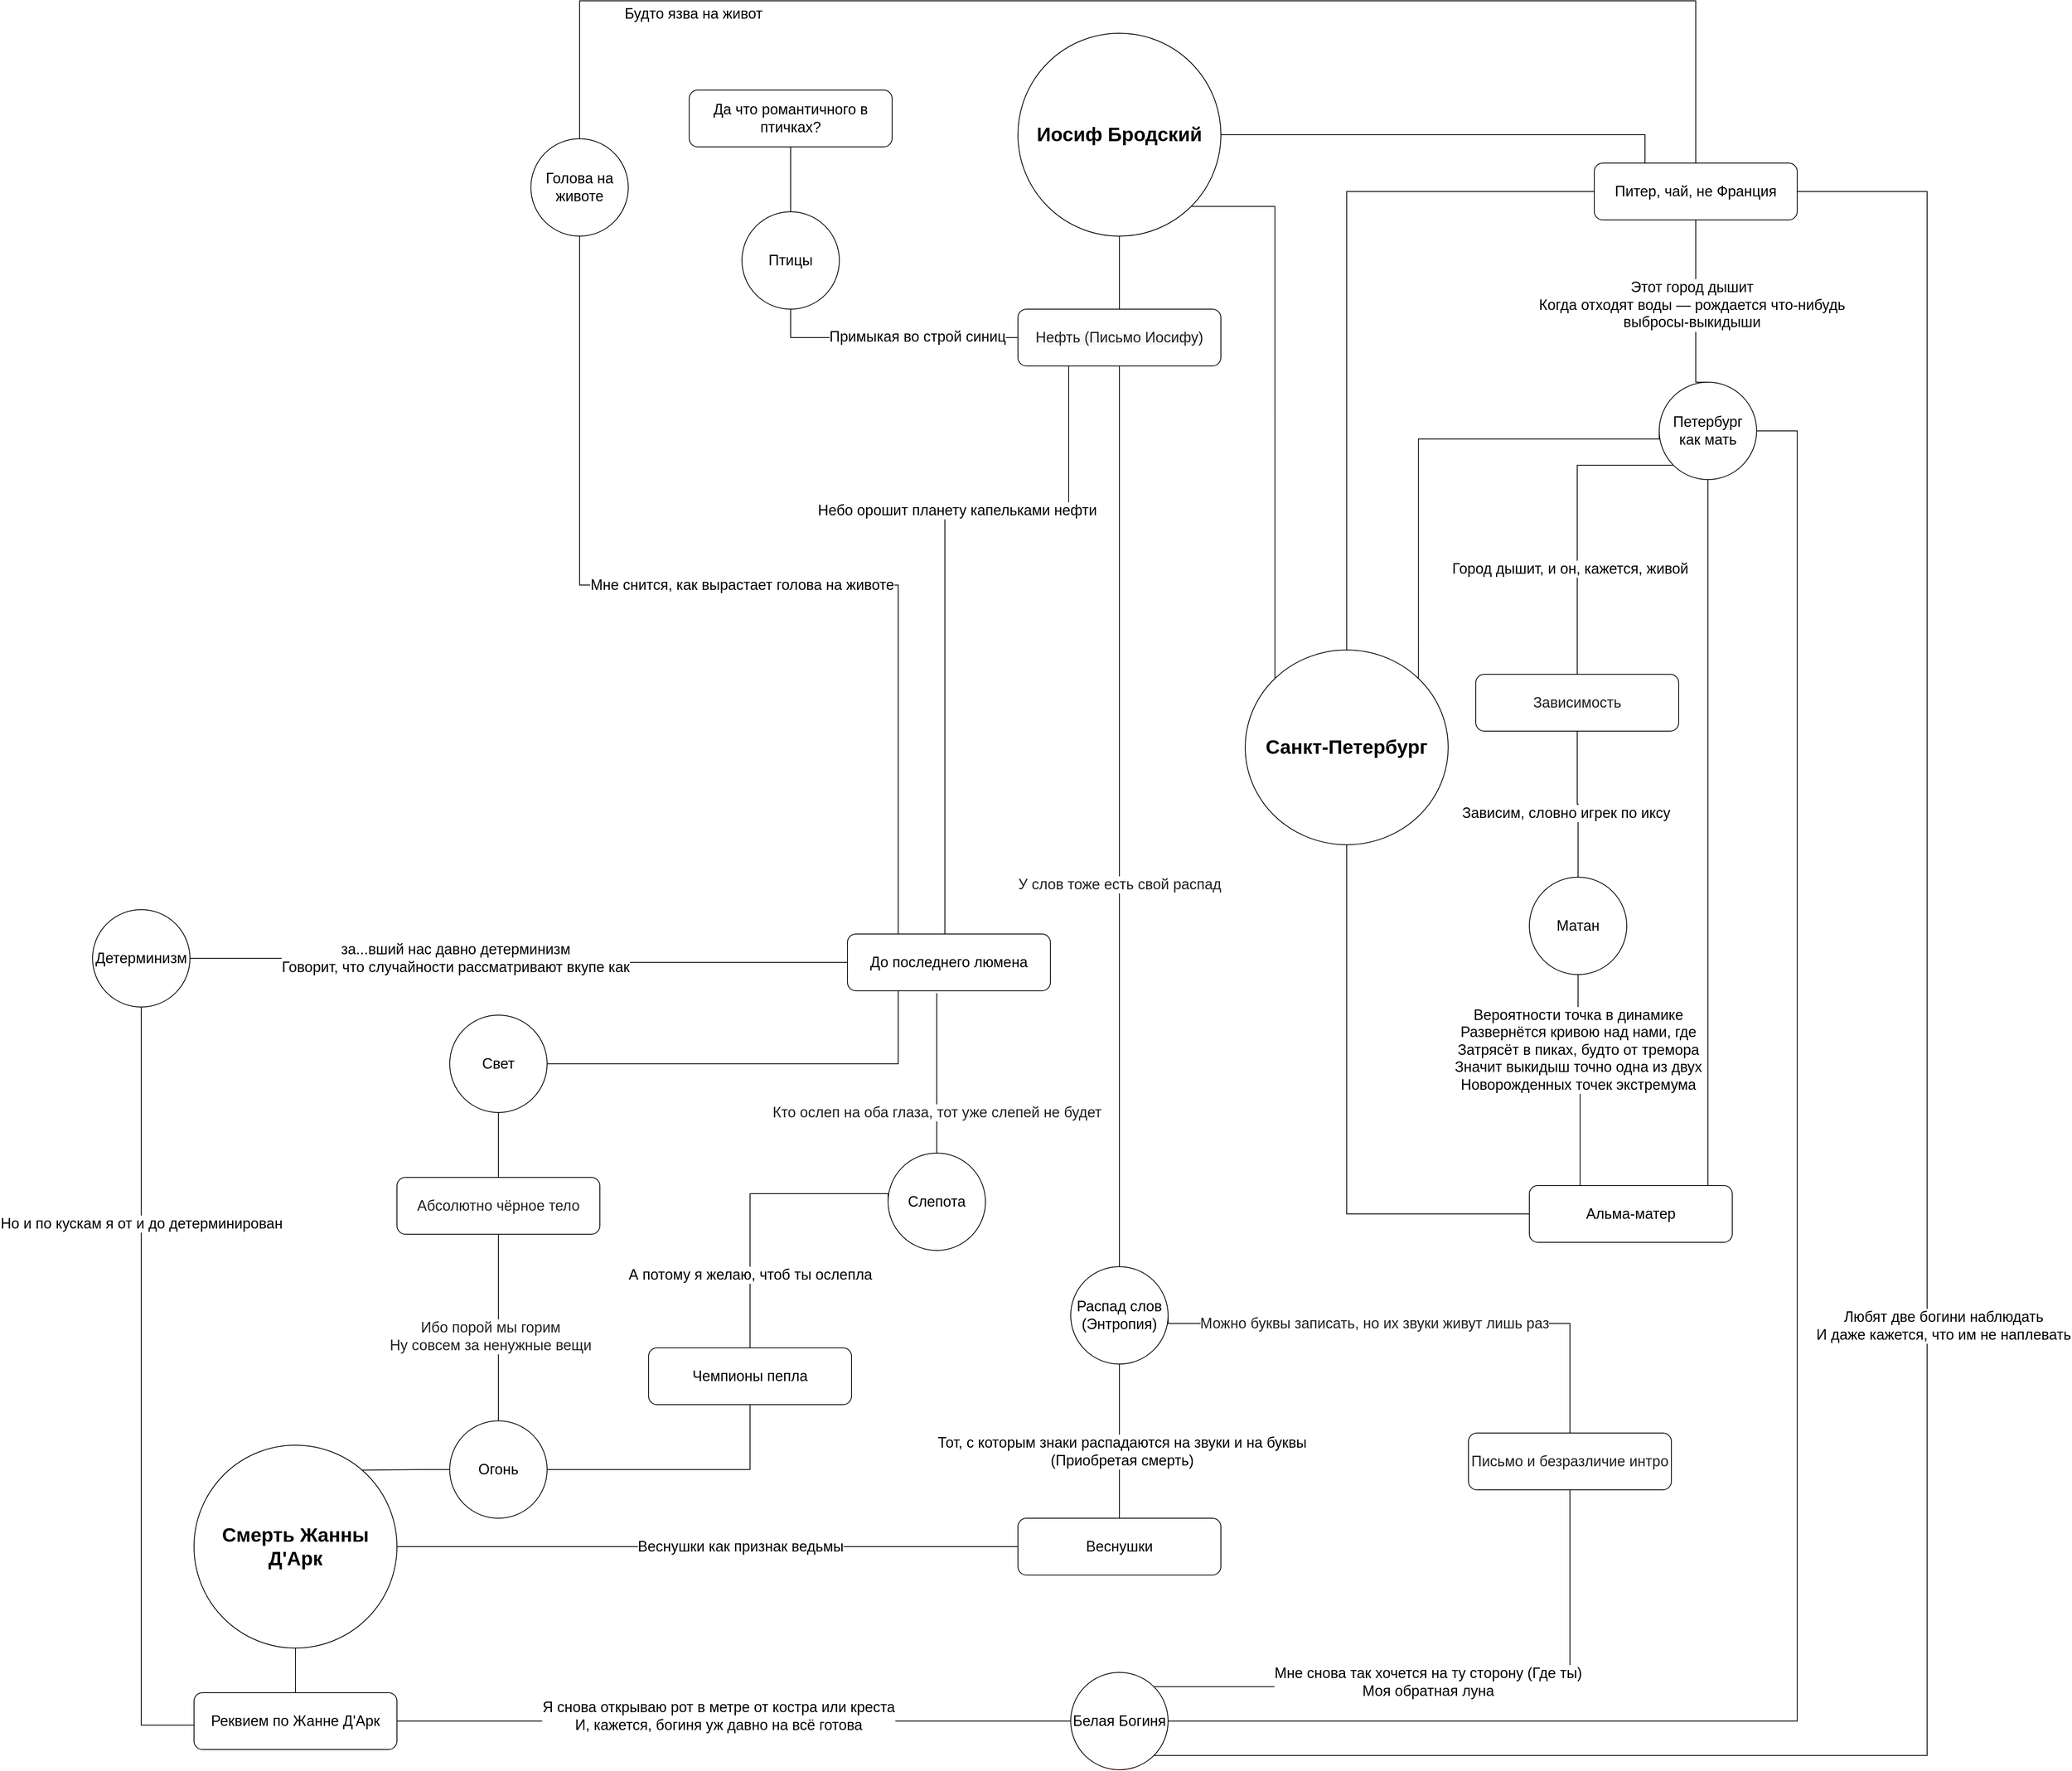 <mxfile version="14.3.2" type="github">
  <diagram id="hLvbFPvER6smxe1DaEyC" name="Page-1">
    <mxGraphModel dx="4622" dy="4001" grid="1" gridSize="10" guides="1" tooltips="1" connect="1" arrows="1" fold="1" page="1" pageScale="1" pageWidth="827" pageHeight="1169" math="0" shadow="0">
      <root>
        <mxCell id="0" />
        <mxCell id="1" parent="0" />
        <mxCell id="lqc5_xZJ1Iw9UYwcaw_J-13" style="edgeStyle=orthogonalEdgeStyle;rounded=0;orthogonalLoop=1;jettySize=auto;html=1;entryX=0;entryY=0.5;entryDx=0;entryDy=0;endArrow=none;endFill=0;exitX=0.5;exitY=0;exitDx=0;exitDy=0;" parent="1" source="1c6ZH7vMenbnLPpmqNAf-1" target="1c6ZH7vMenbnLPpmqNAf-60" edge="1">
          <mxGeometry relative="1" as="geometry" />
        </mxCell>
        <mxCell id="lqc5_xZJ1Iw9UYwcaw_J-24" style="edgeStyle=orthogonalEdgeStyle;rounded=0;orthogonalLoop=1;jettySize=auto;html=1;entryX=1;entryY=1;entryDx=0;entryDy=0;endArrow=none;endFill=0;exitX=0;exitY=0;exitDx=0;exitDy=0;" parent="1" source="1c6ZH7vMenbnLPpmqNAf-1" target="1c6ZH7vMenbnLPpmqNAf-2" edge="1">
          <mxGeometry relative="1" as="geometry">
            <Array as="points">
              <mxPoint x="-83" y="-877" />
            </Array>
          </mxGeometry>
        </mxCell>
        <mxCell id="1c6ZH7vMenbnLPpmqNAf-1" value="&lt;b&gt;&lt;font style=&quot;font-size: 24px&quot;&gt;Санкт-Петербург&lt;/font&gt;&lt;/b&gt;" style="ellipse;whiteSpace=wrap;html=1;" parent="1" vertex="1">
          <mxGeometry x="-120" y="-330" width="250" height="240" as="geometry" />
        </mxCell>
        <mxCell id="lqc5_xZJ1Iw9UYwcaw_J-55" style="edgeStyle=orthogonalEdgeStyle;rounded=0;orthogonalLoop=1;jettySize=auto;html=1;entryX=0.5;entryY=0;entryDx=0;entryDy=0;endArrow=none;endFill=0;" parent="1" source="1c6ZH7vMenbnLPpmqNAf-2" target="1c6ZH7vMenbnLPpmqNAf-37" edge="1">
          <mxGeometry relative="1" as="geometry" />
        </mxCell>
        <mxCell id="1c6ZH7vMenbnLPpmqNAf-2" value="&lt;b&gt;&lt;font style=&quot;font-size: 24px&quot;&gt;Иосиф Бродский&lt;/font&gt;&lt;/b&gt;" style="ellipse;whiteSpace=wrap;html=1;" parent="1" vertex="1">
          <mxGeometry x="-400" y="-1090" width="250" height="250" as="geometry" />
        </mxCell>
        <mxCell id="uBlwhXAnEBfQTf6dqCAZ-1" style="edgeStyle=orthogonalEdgeStyle;rounded=0;orthogonalLoop=1;jettySize=auto;html=1;entryX=0.5;entryY=0;entryDx=0;entryDy=0;endArrow=none;endFill=0;" edge="1" parent="1" source="1c6ZH7vMenbnLPpmqNAf-4" target="lqc5_xZJ1Iw9UYwcaw_J-47">
          <mxGeometry relative="1" as="geometry" />
        </mxCell>
        <mxCell id="1c6ZH7vMenbnLPpmqNAf-4" value="&lt;b&gt;&lt;font style=&quot;font-size: 24px&quot;&gt;Смерть Жанны Д&#39;Арк&lt;/font&gt;&lt;/b&gt;" style="ellipse;whiteSpace=wrap;html=1;" parent="1" vertex="1">
          <mxGeometry x="-1415" y="650" width="250" height="250" as="geometry" />
        </mxCell>
        <mxCell id="1c6ZH7vMenbnLPpmqNAf-12" value="&lt;font style=&quot;font-size: 18px&quot;&gt;Распад слов (Энтропия)&lt;/font&gt;" style="ellipse;whiteSpace=wrap;html=1;" parent="1" vertex="1">
          <mxGeometry x="-335" y="430" width="120" height="120" as="geometry" />
        </mxCell>
        <mxCell id="1c6ZH7vMenbnLPpmqNAf-33" style="edgeStyle=orthogonalEdgeStyle;rounded=0;orthogonalLoop=1;jettySize=auto;html=1;entryX=1;entryY=0.5;entryDx=0;entryDy=0;endArrow=none;endFill=0;exitX=0.5;exitY=0;exitDx=0;exitDy=0;" parent="1" source="1c6ZH7vMenbnLPpmqNAf-19" target="1c6ZH7vMenbnLPpmqNAf-12" edge="1">
          <mxGeometry relative="1" as="geometry">
            <Array as="points">
              <mxPoint x="280" y="500" />
              <mxPoint x="-215" y="500" />
            </Array>
          </mxGeometry>
        </mxCell>
        <mxCell id="1c6ZH7vMenbnLPpmqNAf-34" value="&lt;span style=&quot;color: rgb(34 , 34 , 34) ; font-family: &amp;#34;programme&amp;#34; , &amp;#34;arial&amp;#34; , sans-serif ; font-size: 18px&quot;&gt;Можно буквы записать, но их звуки живут лишь раз&lt;/span&gt;" style="edgeLabel;html=1;align=center;verticalAlign=middle;resizable=0;points=[];" parent="1c6ZH7vMenbnLPpmqNAf-33" vertex="1" connectable="0">
          <mxGeometry x="-0.164" y="1" relative="1" as="geometry">
            <mxPoint x="-108.33" y="-1" as="offset" />
          </mxGeometry>
        </mxCell>
        <mxCell id="lqc5_xZJ1Iw9UYwcaw_J-9" style="edgeStyle=orthogonalEdgeStyle;rounded=0;orthogonalLoop=1;jettySize=auto;html=1;endArrow=none;endFill=0;exitX=0.5;exitY=1;exitDx=0;exitDy=0;entryX=1;entryY=0;entryDx=0;entryDy=0;" parent="1" source="1c6ZH7vMenbnLPpmqNAf-19" target="lqc5_xZJ1Iw9UYwcaw_J-5" edge="1">
          <mxGeometry relative="1" as="geometry">
            <mxPoint x="700" y="930" as="targetPoint" />
            <Array as="points">
              <mxPoint x="280" y="948" />
            </Array>
          </mxGeometry>
        </mxCell>
        <mxCell id="lqc5_xZJ1Iw9UYwcaw_J-10" value="&lt;div&gt;&lt;span style=&quot;font-size: 18px&quot;&gt;Мне снова так хочется на ту сторону (Где ты)&lt;/span&gt;&lt;/div&gt;&lt;div&gt;&lt;span style=&quot;font-size: 18px&quot;&gt;Моя обратная луна&lt;/span&gt;&lt;/div&gt;" style="edgeLabel;html=1;align=center;verticalAlign=middle;resizable=0;points=[];" parent="lqc5_xZJ1Iw9UYwcaw_J-9" vertex="1" connectable="0">
          <mxGeometry x="0.105" y="-6" relative="1" as="geometry">
            <mxPoint x="-1" as="offset" />
          </mxGeometry>
        </mxCell>
        <mxCell id="1c6ZH7vMenbnLPpmqNAf-19" value="&lt;font size=&quot;1&quot;&gt;&lt;span style=&quot;color: rgb(34 , 34 , 34) ; font-family: &amp;#34;programme&amp;#34; , &amp;#34;arial&amp;#34; , sans-serif ; font-size: 18px ; background-color: rgb(255 , 255 , 255)&quot;&gt;Письмо и безразличие интро&lt;/span&gt;&lt;/font&gt;" style="rounded=1;whiteSpace=wrap;html=1;" parent="1" vertex="1">
          <mxGeometry x="155" y="635" width="250" height="70" as="geometry" />
        </mxCell>
        <mxCell id="1c6ZH7vMenbnLPpmqNAf-32" style="edgeStyle=orthogonalEdgeStyle;rounded=0;orthogonalLoop=1;jettySize=auto;html=1;exitX=0.5;exitY=0;exitDx=0;exitDy=0;endArrow=none;endFill=0;" parent="1" source="lqc5_xZJ1Iw9UYwcaw_J-41" target="1c6ZH7vMenbnLPpmqNAf-12" edge="1">
          <mxGeometry relative="1" as="geometry">
            <mxPoint x="350" y="635" as="sourcePoint" />
          </mxGeometry>
        </mxCell>
        <mxCell id="1c6ZH7vMenbnLPpmqNAf-35" value="&lt;div style=&quot;font-size: 18px&quot;&gt;&lt;font style=&quot;font-size: 18px&quot;&gt;Тот, с которым знаки распадаются на звуки и на буквы&lt;/font&gt;&lt;/div&gt;&lt;div style=&quot;font-size: 18px&quot;&gt;&lt;font style=&quot;font-size: 18px&quot;&gt;(Приобретая смерть)&lt;/font&gt;&lt;/div&gt;" style="edgeLabel;html=1;align=center;verticalAlign=middle;resizable=0;points=[];" parent="1c6ZH7vMenbnLPpmqNAf-32" vertex="1" connectable="0">
          <mxGeometry x="-0.136" y="-3" relative="1" as="geometry">
            <mxPoint as="offset" />
          </mxGeometry>
        </mxCell>
        <mxCell id="1c6ZH7vMenbnLPpmqNAf-47" style="edgeStyle=orthogonalEdgeStyle;rounded=0;orthogonalLoop=1;jettySize=auto;html=1;endArrow=none;endFill=0;exitX=0;exitY=0.5;exitDx=0;exitDy=0;entryX=1;entryY=0.5;entryDx=0;entryDy=0;" parent="1" source="lqc5_xZJ1Iw9UYwcaw_J-41" target="1c6ZH7vMenbnLPpmqNAf-4" edge="1">
          <mxGeometry relative="1" as="geometry">
            <mxPoint x="-220" y="930" as="sourcePoint" />
            <mxPoint x="-1150" y="890" as="targetPoint" />
            <Array as="points">
              <mxPoint x="-400" y="775" />
            </Array>
          </mxGeometry>
        </mxCell>
        <mxCell id="lqc5_xZJ1Iw9UYwcaw_J-11" value="&lt;span style=&quot;font-size: 18px&quot;&gt;Веснушки как признак ведьмы&lt;/span&gt;" style="edgeLabel;html=1;align=center;verticalAlign=middle;resizable=0;points=[];" parent="1c6ZH7vMenbnLPpmqNAf-47" vertex="1" connectable="0">
          <mxGeometry x="-0.432" y="-4" relative="1" as="geometry">
            <mxPoint x="-125" y="4" as="offset" />
          </mxGeometry>
        </mxCell>
        <mxCell id="1c6ZH7vMenbnLPpmqNAf-61" style="edgeStyle=orthogonalEdgeStyle;rounded=0;orthogonalLoop=1;jettySize=auto;html=1;endArrow=none;endFill=0;exitX=0.5;exitY=1;exitDx=0;exitDy=0;entryX=0;entryY=0.5;entryDx=0;entryDy=0;" parent="1" source="1c6ZH7vMenbnLPpmqNAf-21" target="1c6ZH7vMenbnLPpmqNAf-54" edge="1">
          <mxGeometry relative="1" as="geometry">
            <mxPoint x="-810" y="710" as="targetPoint" />
            <Array as="points" />
          </mxGeometry>
        </mxCell>
        <mxCell id="1c6ZH7vMenbnLPpmqNAf-64" value="&lt;span style=&quot;color: rgb(34 , 34 , 34) ; font-family: &amp;#34;programme&amp;#34; , &amp;#34;arial&amp;#34; , sans-serif ; font-size: 18px&quot;&gt;Ибо порой мы горим&lt;/span&gt;&lt;br style=&quot;box-sizing: border-box ; color: rgb(34 , 34 , 34) ; font-family: &amp;#34;programme&amp;#34; , &amp;#34;arial&amp;#34; , sans-serif ; font-size: 18px&quot;&gt;&lt;span style=&quot;color: rgb(34 , 34 , 34) ; font-family: &amp;#34;programme&amp;#34; , &amp;#34;arial&amp;#34; , sans-serif ; font-size: 18px&quot;&gt;Ну совсем за ненужные вещи&lt;/span&gt;" style="edgeLabel;html=1;align=center;verticalAlign=middle;resizable=0;points=[];" parent="1c6ZH7vMenbnLPpmqNAf-61" vertex="1" connectable="0">
          <mxGeometry x="-0.143" y="7" relative="1" as="geometry">
            <mxPoint x="-17" y="27.14" as="offset" />
          </mxGeometry>
        </mxCell>
        <mxCell id="1c6ZH7vMenbnLPpmqNAf-62" style="edgeStyle=orthogonalEdgeStyle;rounded=0;orthogonalLoop=1;jettySize=auto;html=1;entryX=1;entryY=0.5;entryDx=0;entryDy=0;endArrow=none;endFill=0;" parent="1" source="1c6ZH7vMenbnLPpmqNAf-21" target="1c6ZH7vMenbnLPpmqNAf-55" edge="1">
          <mxGeometry relative="1" as="geometry" />
        </mxCell>
        <mxCell id="1c6ZH7vMenbnLPpmqNAf-21" value="&lt;font color=&quot;#222222&quot; face=&quot;programme, arial, sans-serif&quot; style=&quot;font-size: 18px&quot;&gt;Абсолютно чёрное тело&lt;/font&gt;" style="rounded=1;whiteSpace=wrap;html=1;" parent="1" vertex="1">
          <mxGeometry x="-1165" y="320" width="250" height="70" as="geometry" />
        </mxCell>
        <mxCell id="lqc5_xZJ1Iw9UYwcaw_J-21" style="edgeStyle=orthogonalEdgeStyle;rounded=0;orthogonalLoop=1;jettySize=auto;html=1;entryX=0;entryY=0.5;entryDx=0;entryDy=0;endArrow=none;endFill=0;" parent="1" source="1c6ZH7vMenbnLPpmqNAf-22" target="lqc5_xZJ1Iw9UYwcaw_J-19" edge="1">
          <mxGeometry relative="1" as="geometry" />
        </mxCell>
        <mxCell id="lqc5_xZJ1Iw9UYwcaw_J-22" value="&lt;font style=&quot;font-size: 18px&quot;&gt;Зависим, словно игрек по иксу&lt;/font&gt;" style="edgeLabel;html=1;align=center;verticalAlign=middle;resizable=0;points=[];" parent="lqc5_xZJ1Iw9UYwcaw_J-21" vertex="1" connectable="0">
          <mxGeometry x="0.134" y="-1" relative="1" as="geometry">
            <mxPoint x="-14" y="-1" as="offset" />
          </mxGeometry>
        </mxCell>
        <mxCell id="lqc5_xZJ1Iw9UYwcaw_J-25" style="edgeStyle=orthogonalEdgeStyle;rounded=0;orthogonalLoop=1;jettySize=auto;html=1;endArrow=none;endFill=0;exitX=0.5;exitY=0;exitDx=0;exitDy=0;entryX=0;entryY=1;entryDx=0;entryDy=0;" parent="1" source="1c6ZH7vMenbnLPpmqNAf-22" target="lqc5_xZJ1Iw9UYwcaw_J-23" edge="1">
          <mxGeometry relative="1" as="geometry">
            <mxPoint x="289" y="-520" as="targetPoint" />
            <Array as="points">
              <mxPoint x="289" y="-558" />
            </Array>
          </mxGeometry>
        </mxCell>
        <mxCell id="lqc5_xZJ1Iw9UYwcaw_J-26" value="&lt;font style=&quot;font-size: 18px&quot;&gt;Город дышит, и он, кажется, живой&lt;/font&gt;" style="edgeLabel;html=1;align=center;verticalAlign=middle;resizable=0;points=[];" parent="lqc5_xZJ1Iw9UYwcaw_J-25" vertex="1" connectable="0">
          <mxGeometry x="0.576" y="6" relative="1" as="geometry">
            <mxPoint x="-48.0" y="133.64" as="offset" />
          </mxGeometry>
        </mxCell>
        <mxCell id="1c6ZH7vMenbnLPpmqNAf-22" value="&lt;font color=&quot;#222222&quot; face=&quot;programme, arial, sans-serif&quot;&gt;&lt;span style=&quot;background-color: rgb(247 , 247 , 247)&quot;&gt;&lt;font style=&quot;font-size: 18px&quot;&gt;Зависимость&lt;/font&gt;&lt;br&gt;&lt;/span&gt;&lt;/font&gt;" style="rounded=1;whiteSpace=wrap;html=1;" parent="1" vertex="1">
          <mxGeometry x="164" y="-300" width="250" height="70" as="geometry" />
        </mxCell>
        <mxCell id="lqc5_xZJ1Iw9UYwcaw_J-86" style="edgeStyle=orthogonalEdgeStyle;rounded=0;orthogonalLoop=1;jettySize=auto;html=1;exitX=0.5;exitY=1;exitDx=0;exitDy=0;entryX=0.5;entryY=0;entryDx=0;entryDy=0;endArrow=none;endFill=0;" parent="1" source="1c6ZH7vMenbnLPpmqNAf-23" target="1c6ZH7vMenbnLPpmqNAf-49" edge="1">
          <mxGeometry relative="1" as="geometry">
            <Array as="points">
              <mxPoint x="-680" y="-970" />
            </Array>
          </mxGeometry>
        </mxCell>
        <mxCell id="1c6ZH7vMenbnLPpmqNAf-23" value="&lt;font style=&quot;font-size: 18px&quot;&gt;Да что романтичного в птичках?&lt;/font&gt;" style="rounded=1;whiteSpace=wrap;html=1;" parent="1" vertex="1">
          <mxGeometry x="-805" y="-1020" width="250" height="70" as="geometry" />
        </mxCell>
        <mxCell id="1c6ZH7vMenbnLPpmqNAf-38" style="edgeStyle=orthogonalEdgeStyle;rounded=0;orthogonalLoop=1;jettySize=auto;html=1;exitX=0.5;exitY=1;exitDx=0;exitDy=0;entryX=0.5;entryY=0;entryDx=0;entryDy=0;endArrow=none;endFill=0;" parent="1" source="1c6ZH7vMenbnLPpmqNAf-37" target="1c6ZH7vMenbnLPpmqNAf-12" edge="1">
          <mxGeometry relative="1" as="geometry">
            <Array as="points">
              <mxPoint x="-275" y="-680" />
            </Array>
          </mxGeometry>
        </mxCell>
        <mxCell id="1c6ZH7vMenbnLPpmqNAf-39" value="&lt;span style=&quot;color: rgb(34 , 34 , 34) ; font-family: &amp;#34;programme&amp;#34; , &amp;#34;arial&amp;#34; , sans-serif ; font-size: 18px&quot;&gt;У слов тоже есть свой распад&lt;/span&gt;" style="edgeLabel;html=1;align=center;verticalAlign=middle;resizable=0;points=[];" parent="1c6ZH7vMenbnLPpmqNAf-38" vertex="1" connectable="0">
          <mxGeometry x="0.195" relative="1" as="geometry">
            <mxPoint y="-24" as="offset" />
          </mxGeometry>
        </mxCell>
        <mxCell id="1c6ZH7vMenbnLPpmqNAf-37" value="&lt;font color=&quot;#222222&quot; face=&quot;programme, arial, sans-serif&quot;&gt;&lt;span style=&quot;background-color: rgb(247 , 247 , 247)&quot;&gt;&lt;font style=&quot;font-size: 18px&quot;&gt;Нефть (Письмо Иосифу)&lt;/font&gt;&lt;br&gt;&lt;/span&gt;&lt;/font&gt;" style="rounded=1;whiteSpace=wrap;html=1;" parent="1" vertex="1">
          <mxGeometry x="-400" y="-750" width="250" height="70" as="geometry" />
        </mxCell>
        <mxCell id="1c6ZH7vMenbnLPpmqNAf-43" style="edgeStyle=orthogonalEdgeStyle;rounded=0;orthogonalLoop=1;jettySize=auto;html=1;entryX=1;entryY=0.5;entryDx=0;entryDy=0;endArrow=none;endFill=0;exitX=0.25;exitY=0;exitDx=0;exitDy=0;" parent="1" source="1c6ZH7vMenbnLPpmqNAf-60" target="1c6ZH7vMenbnLPpmqNAf-2" edge="1">
          <mxGeometry relative="1" as="geometry">
            <mxPoint x="450" y="-940" as="sourcePoint" />
          </mxGeometry>
        </mxCell>
        <mxCell id="1c6ZH7vMenbnLPpmqNAf-51" style="edgeStyle=orthogonalEdgeStyle;rounded=0;orthogonalLoop=1;jettySize=auto;html=1;entryX=0;entryY=0.5;entryDx=0;entryDy=0;endArrow=none;endFill=0;exitX=0.5;exitY=1;exitDx=0;exitDy=0;" parent="1" source="1c6ZH7vMenbnLPpmqNAf-49" target="1c6ZH7vMenbnLPpmqNAf-37" edge="1">
          <mxGeometry relative="1" as="geometry">
            <Array as="points">
              <mxPoint x="-680" y="-715" />
            </Array>
          </mxGeometry>
        </mxCell>
        <mxCell id="1c6ZH7vMenbnLPpmqNAf-52" value="&lt;font style=&quot;font-size: 18px&quot;&gt;Примыкая во строй синиц&lt;/font&gt;" style="edgeLabel;html=1;align=center;verticalAlign=middle;resizable=0;points=[];" parent="1c6ZH7vMenbnLPpmqNAf-51" vertex="1" connectable="0">
          <mxGeometry x="0.214" y="1" relative="1" as="geometry">
            <mxPoint as="offset" />
          </mxGeometry>
        </mxCell>
        <mxCell id="1c6ZH7vMenbnLPpmqNAf-49" value="&lt;span style=&quot;font-size: 18px&quot;&gt;Птицы&lt;/span&gt;" style="ellipse;whiteSpace=wrap;html=1;" parent="1" vertex="1">
          <mxGeometry x="-740" y="-870" width="120" height="120" as="geometry" />
        </mxCell>
        <mxCell id="uBlwhXAnEBfQTf6dqCAZ-2" style="edgeStyle=orthogonalEdgeStyle;rounded=0;orthogonalLoop=1;jettySize=auto;html=1;entryX=0.826;entryY=0.123;entryDx=0;entryDy=0;entryPerimeter=0;endArrow=none;endFill=0;" edge="1" parent="1" source="1c6ZH7vMenbnLPpmqNAf-54" target="1c6ZH7vMenbnLPpmqNAf-4">
          <mxGeometry relative="1" as="geometry" />
        </mxCell>
        <mxCell id="1c6ZH7vMenbnLPpmqNAf-54" value="&lt;span style=&quot;font-size: 18px&quot;&gt;Огонь&lt;/span&gt;" style="ellipse;whiteSpace=wrap;html=1;direction=south;" parent="1" vertex="1">
          <mxGeometry x="-1100" y="620" width="120" height="120" as="geometry" />
        </mxCell>
        <mxCell id="lqc5_xZJ1Iw9UYwcaw_J-62" style="edgeStyle=orthogonalEdgeStyle;rounded=0;orthogonalLoop=1;jettySize=auto;html=1;entryX=0.25;entryY=1;entryDx=0;entryDy=0;endArrow=none;endFill=0;" parent="1" source="1c6ZH7vMenbnLPpmqNAf-55" target="lqc5_xZJ1Iw9UYwcaw_J-39" edge="1">
          <mxGeometry relative="1" as="geometry" />
        </mxCell>
        <mxCell id="1c6ZH7vMenbnLPpmqNAf-55" value="&lt;span style=&quot;font-size: 18px&quot;&gt;Свет&lt;/span&gt;" style="ellipse;whiteSpace=wrap;html=1;direction=south;" parent="1" vertex="1">
          <mxGeometry x="-1100" y="120" width="120" height="120" as="geometry" />
        </mxCell>
        <mxCell id="lqc5_xZJ1Iw9UYwcaw_J-7" style="edgeStyle=orthogonalEdgeStyle;rounded=0;orthogonalLoop=1;jettySize=auto;html=1;endArrow=none;endFill=0;exitX=1;exitY=0.5;exitDx=0;exitDy=0;entryX=1;entryY=1;entryDx=0;entryDy=0;" parent="1" source="1c6ZH7vMenbnLPpmqNAf-60" target="lqc5_xZJ1Iw9UYwcaw_J-5" edge="1">
          <mxGeometry relative="1" as="geometry">
            <mxPoint x="600" y="1040" as="targetPoint" />
            <Array as="points">
              <mxPoint x="720" y="-895" />
              <mxPoint x="720" y="1032" />
            </Array>
          </mxGeometry>
        </mxCell>
        <mxCell id="lqc5_xZJ1Iw9UYwcaw_J-8" value="&lt;div style=&quot;font-size: 18px&quot;&gt;&lt;font style=&quot;font-size: 18px&quot;&gt;Любят две богини наблюдать&lt;/font&gt;&lt;/div&gt;&lt;div style=&quot;font-size: 18px&quot;&gt;&lt;font style=&quot;font-size: 18px&quot;&gt;И даже кажется, что им не наплевать&lt;/font&gt;&lt;/div&gt;" style="edgeLabel;html=1;align=center;verticalAlign=middle;resizable=0;points=[];" parent="lqc5_xZJ1Iw9UYwcaw_J-7" vertex="1" connectable="0">
          <mxGeometry x="-0.159" relative="1" as="geometry">
            <mxPoint x="20" y="279.4" as="offset" />
          </mxGeometry>
        </mxCell>
        <mxCell id="1c6ZH7vMenbnLPpmqNAf-60" value="&lt;span style=&quot;font-size: 18px&quot;&gt;Питер, чай, не Франция&lt;/span&gt;" style="rounded=1;whiteSpace=wrap;html=1;" parent="1" vertex="1">
          <mxGeometry x="310" y="-930" width="250" height="70" as="geometry" />
        </mxCell>
        <mxCell id="lqc5_xZJ1Iw9UYwcaw_J-2" style="edgeStyle=orthogonalEdgeStyle;rounded=0;orthogonalLoop=1;jettySize=auto;html=1;entryX=0.5;entryY=1;entryDx=0;entryDy=0;endArrow=none;endFill=0;exitX=0.5;exitY=0;exitDx=0;exitDy=0;" parent="1" source="lqc5_xZJ1Iw9UYwcaw_J-23" target="1c6ZH7vMenbnLPpmqNAf-60" edge="1">
          <mxGeometry relative="1" as="geometry">
            <mxPoint x="350" y="-642" as="sourcePoint" />
            <Array as="points">
              <mxPoint x="435" y="-660" />
            </Array>
          </mxGeometry>
        </mxCell>
        <mxCell id="lqc5_xZJ1Iw9UYwcaw_J-4" value="&lt;span style=&quot;font-size: 18px&quot;&gt;Этот город дышит&lt;/span&gt;&lt;div style=&quot;font-size: 18px&quot;&gt;&lt;font style=&quot;font-size: 18px&quot;&gt;Когда отходят воды — рождается что-нибудь&lt;br&gt;выбросы-выкидыши&lt;/font&gt;&lt;/div&gt;" style="edgeLabel;html=1;align=center;verticalAlign=middle;resizable=0;points=[];" parent="lqc5_xZJ1Iw9UYwcaw_J-2" vertex="1" connectable="0">
          <mxGeometry x="-0.193" y="-3" relative="1" as="geometry">
            <mxPoint x="-8.06" y="-22.88" as="offset" />
          </mxGeometry>
        </mxCell>
        <mxCell id="lqc5_xZJ1Iw9UYwcaw_J-15" style="edgeStyle=orthogonalEdgeStyle;rounded=0;orthogonalLoop=1;jettySize=auto;html=1;endArrow=none;endFill=0;entryX=1;entryY=0.5;entryDx=0;entryDy=0;exitX=1;exitY=0.5;exitDx=0;exitDy=0;" parent="1" source="lqc5_xZJ1Iw9UYwcaw_J-23" target="lqc5_xZJ1Iw9UYwcaw_J-5" edge="1">
          <mxGeometry relative="1" as="geometry">
            <mxPoint x="820" y="890" as="targetPoint" />
            <Array as="points">
              <mxPoint x="560" y="-600" />
              <mxPoint x="560" y="990" />
            </Array>
            <mxPoint x="785.0" y="305" as="sourcePoint" />
          </mxGeometry>
        </mxCell>
        <mxCell id="lqc5_xZJ1Iw9UYwcaw_J-5" value="&lt;span style=&quot;font-size: 18px&quot;&gt;Белая Богиня&lt;/span&gt;" style="ellipse;whiteSpace=wrap;html=1;" parent="1" vertex="1">
          <mxGeometry x="-335" y="930" width="120" height="120" as="geometry" />
        </mxCell>
        <mxCell id="lqc5_xZJ1Iw9UYwcaw_J-17" style="edgeStyle=orthogonalEdgeStyle;rounded=0;orthogonalLoop=1;jettySize=auto;html=1;entryX=0.5;entryY=1;entryDx=0;entryDy=0;endArrow=none;endFill=0;exitX=0;exitY=0.5;exitDx=0;exitDy=0;" parent="1" source="lqc5_xZJ1Iw9UYwcaw_J-6" target="1c6ZH7vMenbnLPpmqNAf-1" edge="1">
          <mxGeometry relative="1" as="geometry" />
        </mxCell>
        <mxCell id="lqc5_xZJ1Iw9UYwcaw_J-36" style="edgeStyle=orthogonalEdgeStyle;rounded=0;orthogonalLoop=1;jettySize=auto;html=1;endArrow=none;endFill=0;exitX=0.25;exitY=0;exitDx=0;exitDy=0;" parent="1" source="lqc5_xZJ1Iw9UYwcaw_J-6" target="lqc5_xZJ1Iw9UYwcaw_J-19" edge="1">
          <mxGeometry relative="1" as="geometry" />
        </mxCell>
        <mxCell id="lqc5_xZJ1Iw9UYwcaw_J-37" value="&lt;div style=&quot;font-size: 18px&quot;&gt;&lt;font style=&quot;font-size: 18px&quot;&gt;Вероятности точка в динамике&lt;/font&gt;&lt;/div&gt;&lt;div style=&quot;font-size: 18px&quot;&gt;&lt;font style=&quot;font-size: 18px&quot;&gt;Развернётся кривою над нами, где&lt;/font&gt;&lt;/div&gt;&lt;div style=&quot;font-size: 18px&quot;&gt;&lt;font style=&quot;font-size: 18px&quot;&gt;Затрясёт в пиках, будто от тремора&lt;/font&gt;&lt;/div&gt;&lt;div style=&quot;font-size: 18px&quot;&gt;&lt;font style=&quot;font-size: 18px&quot;&gt;Значит выкидыш точно одна из двух&lt;/font&gt;&lt;/div&gt;&lt;div style=&quot;font-size: 18px&quot;&gt;&lt;font style=&quot;font-size: 18px&quot;&gt;Новорожденных точек экстремума&lt;/font&gt;&lt;/div&gt;" style="edgeLabel;html=1;align=center;verticalAlign=middle;resizable=0;points=[];" parent="lqc5_xZJ1Iw9UYwcaw_J-36" vertex="1" connectable="0">
          <mxGeometry x="0.755" y="3" relative="1" as="geometry">
            <mxPoint x="3" y="60.83" as="offset" />
          </mxGeometry>
        </mxCell>
        <mxCell id="uBlwhXAnEBfQTf6dqCAZ-5" style="edgeStyle=orthogonalEdgeStyle;rounded=0;orthogonalLoop=1;jettySize=auto;html=1;entryX=0.5;entryY=1;entryDx=0;entryDy=0;endArrow=none;endFill=0;exitX=0.75;exitY=0;exitDx=0;exitDy=0;" edge="1" parent="1" source="lqc5_xZJ1Iw9UYwcaw_J-6" target="lqc5_xZJ1Iw9UYwcaw_J-23">
          <mxGeometry relative="1" as="geometry">
            <Array as="points">
              <mxPoint x="450" y="330" />
            </Array>
          </mxGeometry>
        </mxCell>
        <mxCell id="lqc5_xZJ1Iw9UYwcaw_J-6" value="&lt;span style=&quot;font-size: 18px&quot;&gt;Альма-матер&lt;br&gt;&lt;/span&gt;" style="rounded=1;whiteSpace=wrap;html=1;" parent="1" vertex="1">
          <mxGeometry x="230" y="330" width="250" height="70" as="geometry" />
        </mxCell>
        <mxCell id="lqc5_xZJ1Iw9UYwcaw_J-19" value="&lt;span style=&quot;font-size: 18px&quot;&gt;Матан&lt;/span&gt;" style="ellipse;whiteSpace=wrap;html=1;direction=south;" parent="1" vertex="1">
          <mxGeometry x="230" y="-50" width="120" height="120" as="geometry" />
        </mxCell>
        <mxCell id="lqc5_xZJ1Iw9UYwcaw_J-35" style="edgeStyle=orthogonalEdgeStyle;rounded=0;orthogonalLoop=1;jettySize=auto;html=1;entryX=1;entryY=0;entryDx=0;entryDy=0;endArrow=none;endFill=0;exitX=0;exitY=0.5;exitDx=0;exitDy=0;" parent="1" source="lqc5_xZJ1Iw9UYwcaw_J-23" target="1c6ZH7vMenbnLPpmqNAf-1" edge="1">
          <mxGeometry relative="1" as="geometry">
            <Array as="points">
              <mxPoint x="390" y="-590" />
              <mxPoint x="93" y="-590" />
            </Array>
          </mxGeometry>
        </mxCell>
        <mxCell id="lqc5_xZJ1Iw9UYwcaw_J-23" value="&lt;span style=&quot;font-size: 18px&quot;&gt;Петербург&lt;br&gt;как мать&lt;/span&gt;" style="ellipse;whiteSpace=wrap;html=1;" parent="1" vertex="1">
          <mxGeometry x="390" y="-660" width="120" height="120" as="geometry" />
        </mxCell>
        <mxCell id="lqc5_xZJ1Iw9UYwcaw_J-44" style="edgeStyle=orthogonalEdgeStyle;rounded=0;orthogonalLoop=1;jettySize=auto;html=1;endArrow=none;endFill=0;exitX=0.5;exitY=0;exitDx=0;exitDy=0;entryX=0.25;entryY=1;entryDx=0;entryDy=0;" parent="1" source="lqc5_xZJ1Iw9UYwcaw_J-39" target="1c6ZH7vMenbnLPpmqNAf-37" edge="1">
          <mxGeometry relative="1" as="geometry">
            <mxPoint x="-575" y="-650" as="targetPoint" />
            <Array as="points">
              <mxPoint x="-490" y="20" />
              <mxPoint x="-490" y="-500" />
              <mxPoint x="-338" y="-500" />
            </Array>
          </mxGeometry>
        </mxCell>
        <mxCell id="lqc5_xZJ1Iw9UYwcaw_J-46" value="&lt;font style=&quot;font-size: 18px&quot;&gt;Небо орошит планету капельками нефти&lt;/font&gt;" style="edgeLabel;html=1;align=center;verticalAlign=middle;resizable=0;points=[];" parent="lqc5_xZJ1Iw9UYwcaw_J-44" vertex="1" connectable="0">
          <mxGeometry x="0.26" y="2" relative="1" as="geometry">
            <mxPoint as="offset" />
          </mxGeometry>
        </mxCell>
        <mxCell id="lqc5_xZJ1Iw9UYwcaw_J-63" style="edgeStyle=orthogonalEdgeStyle;rounded=0;orthogonalLoop=1;jettySize=auto;html=1;entryX=0.5;entryY=0;entryDx=0;entryDy=0;endArrow=none;endFill=0;exitX=0.5;exitY=0;exitDx=0;exitDy=0;" parent="1" source="lqc5_xZJ1Iw9UYwcaw_J-64" target="1c6ZH7vMenbnLPpmqNAf-60" edge="1">
          <mxGeometry relative="1" as="geometry">
            <mxPoint x="-990" y="-670" as="sourcePoint" />
            <Array as="points">
              <mxPoint x="-940" y="-1130" />
              <mxPoint x="435" y="-1130" />
            </Array>
          </mxGeometry>
        </mxCell>
        <mxCell id="lqc5_xZJ1Iw9UYwcaw_J-66" value="&lt;font style=&quot;font-size: 18px&quot;&gt;Будто язва на живот&lt;/font&gt;" style="edgeLabel;html=1;align=center;verticalAlign=middle;resizable=0;points=[];" parent="lqc5_xZJ1Iw9UYwcaw_J-63" vertex="1" connectable="0">
          <mxGeometry x="-0.902" y="4" relative="1" as="geometry">
            <mxPoint x="144" y="-68.33" as="offset" />
          </mxGeometry>
        </mxCell>
        <mxCell id="lqc5_xZJ1Iw9UYwcaw_J-39" value="&lt;span style=&quot;font-size: 18px&quot;&gt;До последнего люмена&lt;br&gt;&lt;/span&gt;" style="rounded=1;whiteSpace=wrap;html=1;" parent="1" vertex="1">
          <mxGeometry x="-610" y="20" width="250" height="70" as="geometry" />
        </mxCell>
        <mxCell id="lqc5_xZJ1Iw9UYwcaw_J-41" value="&lt;font style=&quot;font-size: 18px&quot;&gt;Веснушки&lt;/font&gt;" style="rounded=1;whiteSpace=wrap;html=1;" parent="1" vertex="1">
          <mxGeometry x="-400" y="740" width="250" height="70" as="geometry" />
        </mxCell>
        <mxCell id="lqc5_xZJ1Iw9UYwcaw_J-52" value="&lt;font style=&quot;font-size: 18px&quot;&gt;Но и по кускам я от и до детерминирован&lt;/font&gt;" style="edgeStyle=orthogonalEdgeStyle;rounded=0;orthogonalLoop=1;jettySize=auto;html=1;entryX=0.5;entryY=1;entryDx=0;entryDy=0;endArrow=none;endFill=0;exitX=0;exitY=0.5;exitDx=0;exitDy=0;" parent="1" source="lqc5_xZJ1Iw9UYwcaw_J-47" target="lqc5_xZJ1Iw9UYwcaw_J-49" edge="1">
          <mxGeometry x="0.412" relative="1" as="geometry">
            <Array as="points">
              <mxPoint x="-1415" y="995" />
              <mxPoint x="-1480" y="995" />
              <mxPoint x="-1480" y="100" />
            </Array>
            <mxPoint as="offset" />
          </mxGeometry>
        </mxCell>
        <mxCell id="lqc5_xZJ1Iw9UYwcaw_J-89" style="edgeStyle=orthogonalEdgeStyle;rounded=0;orthogonalLoop=1;jettySize=auto;html=1;entryX=0;entryY=0.5;entryDx=0;entryDy=0;endArrow=none;endFill=0;" parent="1" source="lqc5_xZJ1Iw9UYwcaw_J-47" target="lqc5_xZJ1Iw9UYwcaw_J-5" edge="1">
          <mxGeometry relative="1" as="geometry" />
        </mxCell>
        <mxCell id="lqc5_xZJ1Iw9UYwcaw_J-90" value="&lt;div style=&quot;font-size: 18px&quot;&gt;&lt;font style=&quot;font-size: 18px&quot;&gt;Я снова открываю рот в&lt;/font&gt;&amp;nbsp;метре от костра или креста&lt;/div&gt;&lt;div style=&quot;font-size: 18px&quot;&gt;&lt;font style=&quot;font-size: 18px&quot;&gt;И, кажется, богиня уж давно на всё готова&lt;/font&gt;&lt;/div&gt;" style="edgeLabel;html=1;align=center;verticalAlign=middle;resizable=0;points=[];" parent="lqc5_xZJ1Iw9UYwcaw_J-89" vertex="1" connectable="0">
          <mxGeometry x="-0.047" y="6" relative="1" as="geometry">
            <mxPoint as="offset" />
          </mxGeometry>
        </mxCell>
        <mxCell id="lqc5_xZJ1Iw9UYwcaw_J-47" value="&lt;span style=&quot;font-size: 18px&quot;&gt;Реквием по Жанне Д&#39;Арк&lt;br&gt;&lt;/span&gt;" style="rounded=1;whiteSpace=wrap;html=1;" parent="1" vertex="1">
          <mxGeometry x="-1415" y="955" width="250" height="70" as="geometry" />
        </mxCell>
        <mxCell id="lqc5_xZJ1Iw9UYwcaw_J-50" style="edgeStyle=orthogonalEdgeStyle;rounded=0;orthogonalLoop=1;jettySize=auto;html=1;entryX=0;entryY=0.5;entryDx=0;entryDy=0;endArrow=none;endFill=0;" parent="1" source="lqc5_xZJ1Iw9UYwcaw_J-49" target="lqc5_xZJ1Iw9UYwcaw_J-39" edge="1">
          <mxGeometry relative="1" as="geometry" />
        </mxCell>
        <mxCell id="lqc5_xZJ1Iw9UYwcaw_J-51" value="&lt;div style=&quot;font-size: 18px&quot;&gt;&lt;font style=&quot;font-size: 18px&quot;&gt;за...вший нас давно детерминизм&lt;/font&gt;&lt;/div&gt;&lt;div style=&quot;font-size: 18px&quot;&gt;&lt;font style=&quot;font-size: 18px&quot;&gt;Говорит, что случайности рассматривают вкупе как&lt;/font&gt;&lt;/div&gt;" style="edgeLabel;html=1;align=center;verticalAlign=middle;resizable=0;points=[];" parent="lqc5_xZJ1Iw9UYwcaw_J-50" vertex="1" connectable="0">
          <mxGeometry x="-0.405" y="3" relative="1" as="geometry">
            <mxPoint x="84.29" y="3" as="offset" />
          </mxGeometry>
        </mxCell>
        <mxCell id="lqc5_xZJ1Iw9UYwcaw_J-49" value="&lt;font style=&quot;font-size: 18px&quot;&gt;Детерминизм&lt;/font&gt;" style="ellipse;whiteSpace=wrap;html=1;" parent="1" vertex="1">
          <mxGeometry x="-1540" y="-10" width="120" height="120" as="geometry" />
        </mxCell>
        <mxCell id="lqc5_xZJ1Iw9UYwcaw_J-67" style="edgeStyle=orthogonalEdgeStyle;rounded=0;orthogonalLoop=1;jettySize=auto;html=1;entryX=0.25;entryY=0;entryDx=0;entryDy=0;endArrow=none;endFill=0;exitX=0.5;exitY=1;exitDx=0;exitDy=0;" parent="1" source="lqc5_xZJ1Iw9UYwcaw_J-64" target="lqc5_xZJ1Iw9UYwcaw_J-39" edge="1">
          <mxGeometry relative="1" as="geometry" />
        </mxCell>
        <mxCell id="lqc5_xZJ1Iw9UYwcaw_J-68" value="&lt;font style=&quot;font-size: 18px&quot;&gt;Мне снится, как вырастает голова на животе&lt;/font&gt;" style="edgeLabel;html=1;align=center;verticalAlign=middle;resizable=0;points=[];" parent="lqc5_xZJ1Iw9UYwcaw_J-67" vertex="1" connectable="0">
          <mxGeometry x="0.285" y="2" relative="1" as="geometry">
            <mxPoint x="-175.0" y="2" as="offset" />
          </mxGeometry>
        </mxCell>
        <mxCell id="lqc5_xZJ1Iw9UYwcaw_J-64" value="&lt;span style=&quot;font-size: 18px&quot;&gt;Голова на животе&lt;/span&gt;" style="ellipse;whiteSpace=wrap;html=1;" parent="1" vertex="1">
          <mxGeometry x="-1000" y="-960" width="120" height="120" as="geometry" />
        </mxCell>
        <mxCell id="lqc5_xZJ1Iw9UYwcaw_J-77" value="&lt;span style=&quot;color: rgb(34 , 34 , 34) ; font-family: &amp;#34;programme&amp;#34; , &amp;#34;arial&amp;#34; , sans-serif ; font-size: 18px ; font-style: normal ; font-weight: 100 ; letter-spacing: normal ; text-indent: 0px ; text-transform: none ; word-spacing: 0px ; background-color: rgb(255 , 255 , 255) ; display: inline ; float: none&quot;&gt;Кто ослеп на оба глаза, тот уже слепей не будет&lt;/span&gt;" style="edgeStyle=orthogonalEdgeStyle;rounded=0;orthogonalLoop=1;jettySize=auto;html=1;entryX=0.44;entryY=1.043;entryDx=0;entryDy=0;entryPerimeter=0;endArrow=none;endFill=0;fontStyle=1" parent="1" source="lqc5_xZJ1Iw9UYwcaw_J-76" target="lqc5_xZJ1Iw9UYwcaw_J-39" edge="1">
          <mxGeometry x="-0.492" relative="1" as="geometry">
            <mxPoint as="offset" />
          </mxGeometry>
        </mxCell>
        <mxCell id="lqc5_xZJ1Iw9UYwcaw_J-76" value="&lt;span style=&quot;font-size: 18px&quot;&gt;Слепота&lt;/span&gt;" style="ellipse;whiteSpace=wrap;html=1;direction=south;" parent="1" vertex="1">
          <mxGeometry x="-560" y="290" width="120" height="120" as="geometry" />
        </mxCell>
        <mxCell id="lqc5_xZJ1Iw9UYwcaw_J-80" style="edgeStyle=orthogonalEdgeStyle;rounded=0;orthogonalLoop=1;jettySize=auto;html=1;entryX=0.5;entryY=1;entryDx=0;entryDy=0;endArrow=none;endFill=0;exitX=0.5;exitY=0;exitDx=0;exitDy=0;" parent="1" source="lqc5_xZJ1Iw9UYwcaw_J-78" target="lqc5_xZJ1Iw9UYwcaw_J-76" edge="1">
          <mxGeometry relative="1" as="geometry">
            <Array as="points">
              <mxPoint x="-730" y="340" />
            </Array>
          </mxGeometry>
        </mxCell>
        <mxCell id="lqc5_xZJ1Iw9UYwcaw_J-81" value="&lt;font style=&quot;font-size: 18px&quot;&gt;А потому я желаю, чтоб ты ослепла&lt;/font&gt;" style="edgeLabel;html=1;align=center;verticalAlign=middle;resizable=0;points=[];" parent="lqc5_xZJ1Iw9UYwcaw_J-80" vertex="1" connectable="0">
          <mxGeometry x="-0.241" y="-3" relative="1" as="geometry">
            <mxPoint x="-3" y="50" as="offset" />
          </mxGeometry>
        </mxCell>
        <mxCell id="lqc5_xZJ1Iw9UYwcaw_J-83" style="edgeStyle=orthogonalEdgeStyle;rounded=0;orthogonalLoop=1;jettySize=auto;html=1;entryX=0.5;entryY=0;entryDx=0;entryDy=0;endArrow=none;endFill=0;exitX=0.5;exitY=1;exitDx=0;exitDy=0;" parent="1" source="lqc5_xZJ1Iw9UYwcaw_J-78" target="1c6ZH7vMenbnLPpmqNAf-54" edge="1">
          <mxGeometry relative="1" as="geometry" />
        </mxCell>
        <mxCell id="lqc5_xZJ1Iw9UYwcaw_J-78" value="&lt;span style=&quot;font-size: 18px&quot;&gt;Чемпионы пепла&lt;br&gt;&lt;/span&gt;" style="rounded=1;whiteSpace=wrap;html=1;" parent="1" vertex="1">
          <mxGeometry x="-855" y="530" width="250" height="70" as="geometry" />
        </mxCell>
      </root>
    </mxGraphModel>
  </diagram>
</mxfile>

